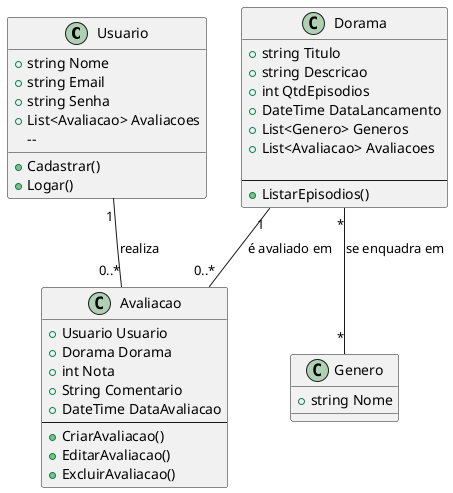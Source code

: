 ﻿
@startuml
class Usuario {
   
    + string Nome
    + string Email
    + string Senha
    + List<Avaliacao> Avaliacoes
    --
    + Cadastrar()
    + Logar()
}

class Avaliacao {
    + Usuario Usuario
    + Dorama Dorama
    + int Nota
    + String Comentario
    + DateTime DataAvaliacao
    --
    + CriarAvaliacao()
    + EditarAvaliacao()
    + ExcluirAvaliacao()
}

class Dorama {
    + string Titulo
    + string Descricao
    + int QtdEpisodios
    + DateTime DataLancamento
    + List<Genero> Generos
    + List<Avaliacao> Avaliacoes
    
    --
    + ListarEpisodios()
}
class Genero {
    
    + string Nome
}

Usuario "1" -- "0..*" Avaliacao : "realiza"
Dorama "1" -- "0..*" Avaliacao : "é avaliado em"
Dorama "*" -- "*" Genero : "se enquadra em"



@enduml
